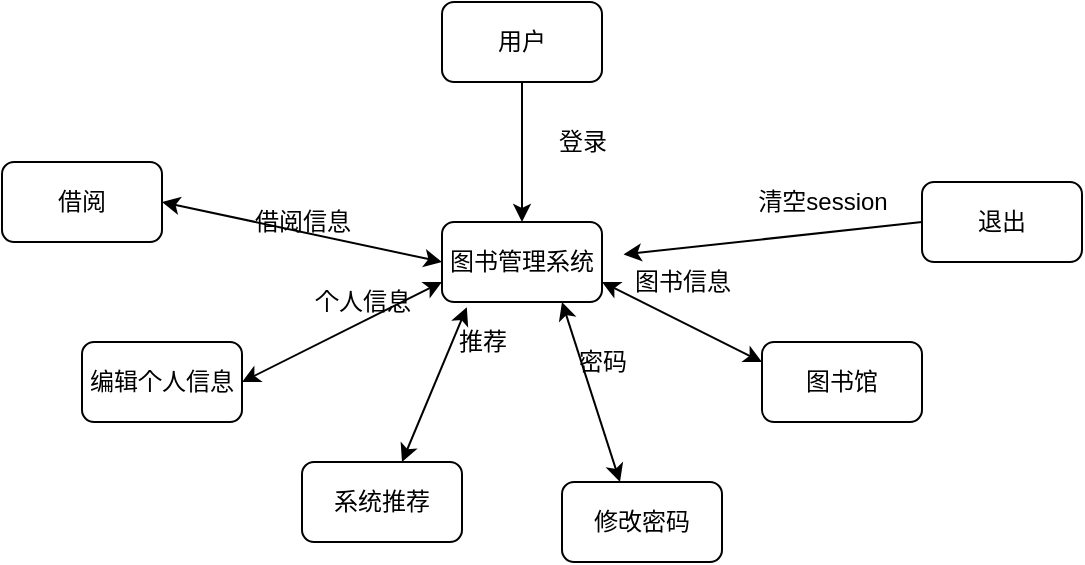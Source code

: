<mxfile version="16.5.1" type="device"><diagram id="J4Uxzpx3xY5Pn8MeaXfO" name="第 1 页"><mxGraphModel dx="1038" dy="660" grid="1" gridSize="10" guides="1" tooltips="1" connect="1" arrows="1" fold="1" page="1" pageScale="1" pageWidth="827" pageHeight="1169" math="0" shadow="0"><root><mxCell id="0"/><mxCell id="1" parent="0"/><mxCell id="XK1JdH4og7fbT6_z4tus-32" value="" style="edgeStyle=orthogonalEdgeStyle;rounded=0;orthogonalLoop=1;jettySize=auto;html=1;" parent="1" source="XK1JdH4og7fbT6_z4tus-1" target="XK1JdH4og7fbT6_z4tus-31" edge="1"><mxGeometry relative="1" as="geometry"/></mxCell><mxCell id="XK1JdH4og7fbT6_z4tus-1" value="用户" style="rounded=1;whiteSpace=wrap;html=1;" parent="1" vertex="1"><mxGeometry x="300" y="70" width="80" height="40" as="geometry"/></mxCell><mxCell id="XK1JdH4og7fbT6_z4tus-31" value="图书管理系统" style="rounded=1;whiteSpace=wrap;html=1;" parent="1" vertex="1"><mxGeometry x="300" y="180" width="80" height="40" as="geometry"/></mxCell><mxCell id="XK1JdH4og7fbT6_z4tus-35" value="登录" style="text;html=1;align=center;verticalAlign=middle;resizable=0;points=[];autosize=1;strokeColor=none;fillColor=none;" parent="1" vertex="1"><mxGeometry x="350" y="130" width="40" height="20" as="geometry"/></mxCell><mxCell id="_t1OBCX6jKgWxQykXxJG-1" value="系统推荐" style="rounded=1;whiteSpace=wrap;html=1;" vertex="1" parent="1"><mxGeometry x="230" y="300" width="80" height="40" as="geometry"/></mxCell><mxCell id="_t1OBCX6jKgWxQykXxJG-2" value="借阅" style="rounded=1;whiteSpace=wrap;html=1;" vertex="1" parent="1"><mxGeometry x="80" y="150" width="80" height="40" as="geometry"/></mxCell><mxCell id="_t1OBCX6jKgWxQykXxJG-3" value="图书馆" style="rounded=1;whiteSpace=wrap;html=1;" vertex="1" parent="1"><mxGeometry x="460" y="240" width="80" height="40" as="geometry"/></mxCell><mxCell id="_t1OBCX6jKgWxQykXxJG-4" value="编辑个人信息" style="rounded=1;whiteSpace=wrap;html=1;" vertex="1" parent="1"><mxGeometry x="120" y="240" width="80" height="40" as="geometry"/></mxCell><mxCell id="_t1OBCX6jKgWxQykXxJG-5" value="修改密码" style="rounded=1;whiteSpace=wrap;html=1;" vertex="1" parent="1"><mxGeometry x="360" y="310" width="80" height="40" as="geometry"/></mxCell><mxCell id="_t1OBCX6jKgWxQykXxJG-6" value="退出" style="rounded=1;whiteSpace=wrap;html=1;" vertex="1" parent="1"><mxGeometry x="540" y="160" width="80" height="40" as="geometry"/></mxCell><mxCell id="_t1OBCX6jKgWxQykXxJG-7" value="" style="endArrow=classic;startArrow=classic;html=1;rounded=0;entryX=0;entryY=0.5;entryDx=0;entryDy=0;exitX=1;exitY=0.5;exitDx=0;exitDy=0;" edge="1" parent="1" source="_t1OBCX6jKgWxQykXxJG-2" target="XK1JdH4og7fbT6_z4tus-31"><mxGeometry width="50" height="50" relative="1" as="geometry"><mxPoint x="160" y="150" as="sourcePoint"/><mxPoint x="210" y="100" as="targetPoint"/></mxGeometry></mxCell><mxCell id="_t1OBCX6jKgWxQykXxJG-8" value="借阅信息" style="text;html=1;align=center;verticalAlign=middle;resizable=0;points=[];autosize=1;strokeColor=none;fillColor=none;" vertex="1" parent="1"><mxGeometry x="200" y="170" width="60" height="20" as="geometry"/></mxCell><mxCell id="_t1OBCX6jKgWxQykXxJG-9" value="" style="endArrow=classic;startArrow=classic;html=1;rounded=0;entryX=0;entryY=0.75;entryDx=0;entryDy=0;" edge="1" parent="1" target="XK1JdH4og7fbT6_z4tus-31"><mxGeometry width="50" height="50" relative="1" as="geometry"><mxPoint x="200" y="260" as="sourcePoint"/><mxPoint x="250" y="210" as="targetPoint"/></mxGeometry></mxCell><mxCell id="_t1OBCX6jKgWxQykXxJG-10" value="个人信息" style="text;html=1;align=center;verticalAlign=middle;resizable=0;points=[];autosize=1;strokeColor=none;fillColor=none;" vertex="1" parent="1"><mxGeometry x="230" y="210" width="60" height="20" as="geometry"/></mxCell><mxCell id="_t1OBCX6jKgWxQykXxJG-11" value="" style="endArrow=classic;startArrow=classic;html=1;rounded=0;entryX=0.155;entryY=1.065;entryDx=0;entryDy=0;entryPerimeter=0;" edge="1" parent="1" target="XK1JdH4og7fbT6_z4tus-31"><mxGeometry width="50" height="50" relative="1" as="geometry"><mxPoint x="280" y="300" as="sourcePoint"/><mxPoint x="330" y="250" as="targetPoint"/></mxGeometry></mxCell><mxCell id="_t1OBCX6jKgWxQykXxJG-12" value="推荐" style="text;html=1;align=center;verticalAlign=middle;resizable=0;points=[];autosize=1;strokeColor=none;fillColor=none;" vertex="1" parent="1"><mxGeometry x="300" y="230" width="40" height="20" as="geometry"/></mxCell><mxCell id="_t1OBCX6jKgWxQykXxJG-13" value="" style="endArrow=classic;startArrow=classic;html=1;rounded=0;entryX=0.75;entryY=1;entryDx=0;entryDy=0;" edge="1" parent="1" target="XK1JdH4og7fbT6_z4tus-31"><mxGeometry width="50" height="50" relative="1" as="geometry"><mxPoint x="389" y="310" as="sourcePoint"/><mxPoint x="439" y="260" as="targetPoint"/></mxGeometry></mxCell><mxCell id="_t1OBCX6jKgWxQykXxJG-14" value="密码" style="text;html=1;align=center;verticalAlign=middle;resizable=0;points=[];autosize=1;strokeColor=none;fillColor=none;" vertex="1" parent="1"><mxGeometry x="360" y="240" width="40" height="20" as="geometry"/></mxCell><mxCell id="_t1OBCX6jKgWxQykXxJG-15" value="" style="endArrow=classic;startArrow=classic;html=1;rounded=0;entryX=1;entryY=0.75;entryDx=0;entryDy=0;" edge="1" parent="1" target="XK1JdH4og7fbT6_z4tus-31"><mxGeometry width="50" height="50" relative="1" as="geometry"><mxPoint x="460" y="250" as="sourcePoint"/><mxPoint x="510" y="200" as="targetPoint"/></mxGeometry></mxCell><mxCell id="_t1OBCX6jKgWxQykXxJG-16" value="图书信息" style="text;html=1;align=center;verticalAlign=middle;resizable=0;points=[];autosize=1;strokeColor=none;fillColor=none;" vertex="1" parent="1"><mxGeometry x="390" y="200" width="60" height="20" as="geometry"/></mxCell><mxCell id="_t1OBCX6jKgWxQykXxJG-18" value="" style="endArrow=classic;html=1;rounded=0;entryX=0.013;entryY=-0.19;entryDx=0;entryDy=0;entryPerimeter=0;" edge="1" parent="1" target="_t1OBCX6jKgWxQykXxJG-16"><mxGeometry width="50" height="50" relative="1" as="geometry"><mxPoint x="540" y="180" as="sourcePoint"/><mxPoint x="590" y="130" as="targetPoint"/></mxGeometry></mxCell><mxCell id="_t1OBCX6jKgWxQykXxJG-19" value="清空session" style="text;html=1;align=center;verticalAlign=middle;resizable=0;points=[];autosize=1;strokeColor=none;fillColor=none;" vertex="1" parent="1"><mxGeometry x="450" y="160" width="80" height="20" as="geometry"/></mxCell></root></mxGraphModel></diagram></mxfile>